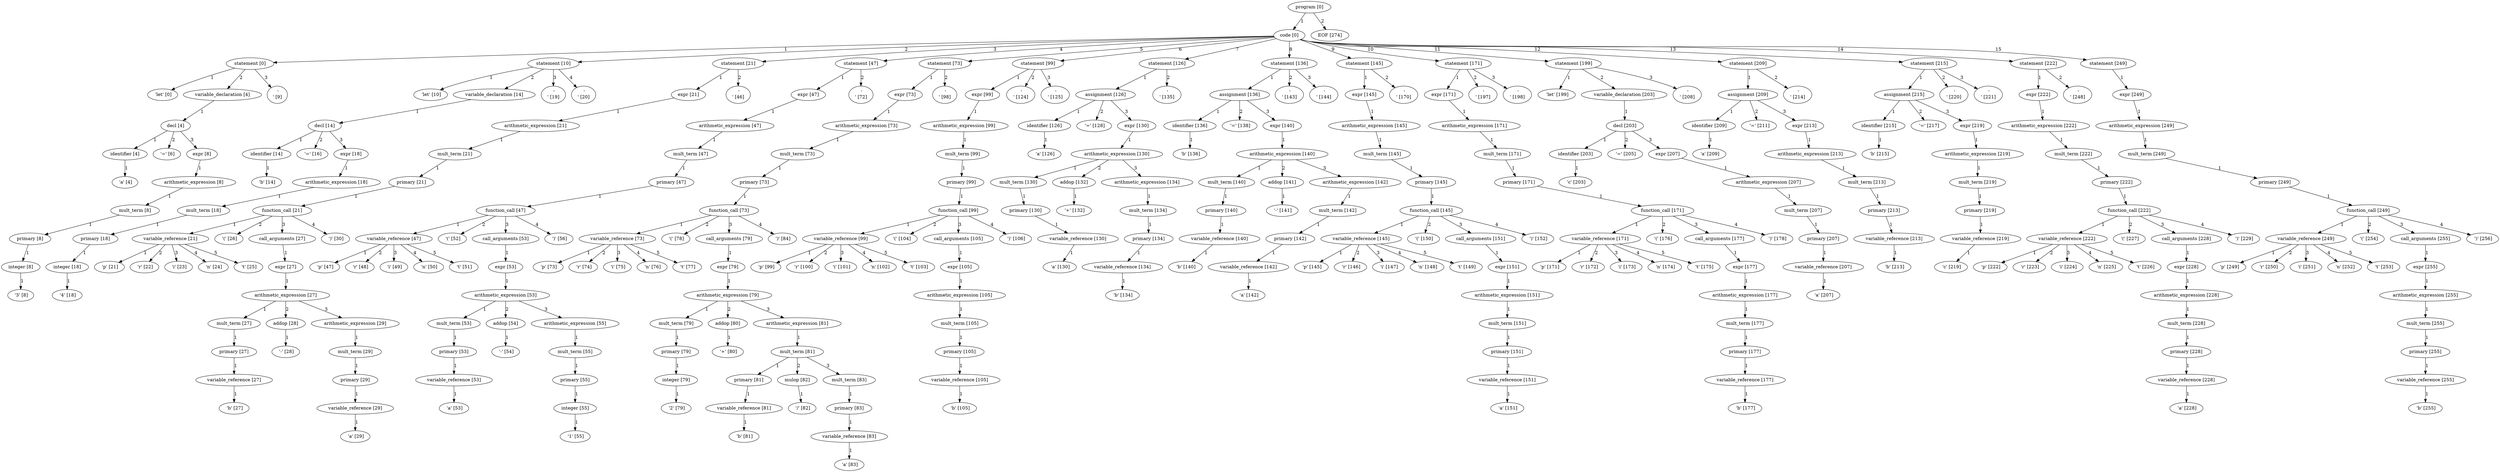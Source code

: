 digraph arpeggio_graph {
1929596372544 [label="program [0]"];
1929596372544->1929596372672 [label="1"]

1929596372672 [label="code [0]"];
1929596372672->1929595336640 [label="1"]

1929595336640 [label="statement [0]"];
1929595336640->1929593904928 [label="1"]

1929593904928 [label=" 'let' [0]"];
1929595336640->1929595338432 [label="2"]

1929595338432 [label="variable_declaration [4]"];
1929595338432->1929595338304 [label="1"]

1929595338304 [label="decl [4]"];
1929595338304->1929595335104 [label="1"]

1929595335104 [label="identifier [4]"];
1929595335104->1929595347232 [label="1"]

1929595347232 [label=" 'a' [4]"];
1929595338304->1929595347344 [label="2"]

1929595347344 [label=" '=' [6]"];
1929595338304->1929595338176 [label="3"]

1929595338176 [label="expr [8]"];
1929595338176->1929595338048 [label="1"]

1929595338048 [label="arithmetic_expression [8]"];
1929595338048->1929595337920 [label="1"]

1929595337920 [label="mult_term [8]"];
1929595337920->1929595337792 [label="1"]

1929595337792 [label="primary [8]"];
1929595337792->1929595337664 [label="1"]

1929595337664 [label="integer [8]"];
1929595337664->1929595348240 [label="1"]

1929595348240 [label=" '3' [8]"];
1929595336640->1929595348352 [label="3"]

1929595348352 [label=" '\n' [9]"];
1929596372672->1929595337152 [label="2"]

1929595337152 [label="statement [10]"];
1929595337152->1929595347792 [label="1"]

1929595347792 [label=" 'let' [10]"];
1929595337152->1929595552704 [label="2"]

1929595552704 [label="variable_declaration [14]"];
1929595552704->1929595552576 [label="1"]

1929595552576 [label="decl [14]"];
1929595552576->1929595336512 [label="1"]

1929595336512 [label="identifier [14]"];
1929595336512->1929595347568 [label="1"]

1929595347568 [label=" 'b' [14]"];
1929595552576->1929595347456 [label="2"]

1929595347456 [label=" '=' [16]"];
1929595552576->1929595552448 [label="3"]

1929595552448 [label="expr [18]"];
1929595552448->1929595552320 [label="1"]

1929595552320 [label="arithmetic_expression [18]"];
1929595552320->1929595552192 [label="1"]

1929595552192 [label="mult_term [18]"];
1929595552192->1929595552064 [label="1"]

1929595552064 [label="primary [18]"];
1929595552064->1929595551936 [label="1"]

1929595551936 [label="integer [18]"];
1929595551936->1929595348800 [label="1"]

1929595348800 [label=" '4' [18]"];
1929595337152->1929595348912 [label="3"]

1929595348912 [label=" '\n' [19]"];
1929595337152->1929595349024 [label="4"]

1929595349024 [label=" '\n' [20]"];
1929596372672->1929595336384 [label="3"]

1929595336384 [label="statement [21]"];
1929595336384->1929629725120 [label="1"]

1929629725120 [label="expr [21]"];
1929629725120->1929629724992 [label="1"]

1929629724992 [label="arithmetic_expression [21]"];
1929629724992->1929629724864 [label="1"]

1929629724864 [label="mult_term [21]"];
1929629724864->1929629724736 [label="1"]

1929629724736 [label="primary [21]"];
1929629724736->1929628438336 [label="1"]

1929628438336 [label="function_call [21]"];
1929628438336->1929626826048 [label="1"]

1929626826048 [label="variable_reference [21]"];
1929626826048->1929615965312 [label="1"]

1929615965312 [label=" 'p' [21]"];
1929626826048->1929615965424 [label="2"]

1929615965424 [label=" 'r' [22]"];
1929626826048->1929615965536 [label="3"]

1929615965536 [label=" 'i' [23]"];
1929626826048->1929615965648 [label="4"]

1929615965648 [label=" 'n' [24]"];
1929626826048->1929615965760 [label="5"]

1929615965760 [label=" 't' [25]"];
1929628438336->1929615965872 [label="2"]

1929615965872 [label=" '(' [26]"];
1929628438336->1929628438208 [label="3"]

1929628438208 [label="call_arguments [27]"];
1929628438208->1929628438080 [label="1"]

1929628438080 [label="expr [27]"];
1929628438080->1929628437952 [label="1"]

1929628437952 [label="arithmetic_expression [27]"];
1929628437952->1929628435776 [label="1"]

1929628435776 [label="mult_term [27]"];
1929628435776->1929628435648 [label="1"]

1929628435648 [label="primary [27]"];
1929628435648->1929628435520 [label="1"]

1929628435520 [label="variable_reference [27]"];
1929628435520->1929627391584 [label="1"]

1929627391584 [label=" 'b' [27]"];
1929628437952->1929628435904 [label="2"]

1929628435904 [label="addop [28]"];
1929628435904->1929627391696 [label="1"]

1929627391696 [label=" '-' [28]"];
1929628437952->1929628437824 [label="3"]

1929628437824 [label="arithmetic_expression [29]"];
1929628437824->1929628437696 [label="1"]

1929628437696 [label="mult_term [29]"];
1929628437696->1929628437568 [label="1"]

1929628437568 [label="primary [29]"];
1929628437568->1929628437440 [label="1"]

1929628437440 [label="variable_reference [29]"];
1929628437440->1929627392592 [label="1"]

1929627392592 [label=" 'a' [29]"];
1929628438336->1929627392704 [label="4"]

1929627392704 [label=" ')' [30]"];
1929595336384->1929627392816 [label="2"]

1929627392816 [label=" '\n' [46]"];
1929596372672->1929595336256 [label="4"]

1929595336256 [label="statement [47]"];
1929595336256->1929601973824 [label="1"]

1929601973824 [label="expr [47]"];
1929601973824->1929601973696 [label="1"]

1929601973696 [label="arithmetic_expression [47]"];
1929601973696->1929601973568 [label="1"]

1929601973568 [label="mult_term [47]"];
1929601973568->1929601973440 [label="1"]

1929601973440 [label="primary [47]"];
1929601973440->1929601973312 [label="1"]

1929601973312 [label="function_call [47]"];
1929601973312->1929599317568 [label="1"]

1929599317568 [label="variable_reference [47]"];
1929599317568->1929615814096 [label="1"]

1929615814096 [label=" 'p' [47]"];
1929599317568->1929615814208 [label="2"]

1929615814208 [label=" 'r' [48]"];
1929599317568->1929615814320 [label="3"]

1929615814320 [label=" 'i' [49]"];
1929599317568->1929615814432 [label="4"]

1929615814432 [label=" 'n' [50]"];
1929599317568->1929615814544 [label="5"]

1929615814544 [label=" 't' [51]"];
1929601973312->1929600892992 [label="2"]

1929600892992 [label=" '(' [52]"];
1929601973312->1929601973184 [label="3"]

1929601973184 [label="call_arguments [53]"];
1929601973184->1929601973056 [label="1"]

1929601973056 [label="expr [53]"];
1929601973056->1929601972928 [label="1"]

1929601972928 [label="arithmetic_expression [53]"];
1929601972928->1929601971264 [label="1"]

1929601971264 [label="mult_term [53]"];
1929601971264->1929601971136 [label="1"]

1929601971136 [label="primary [53]"];
1929601971136->1929601971008 [label="1"]

1929601971008 [label="variable_reference [53]"];
1929601971008->1929600894448 [label="1"]

1929600894448 [label=" 'a' [53]"];
1929601972928->1929601971392 [label="2"]

1929601971392 [label="addop [54]"];
1929601971392->1929600894560 [label="1"]

1929600894560 [label=" '-' [54]"];
1929601972928->1929601972800 [label="3"]

1929601972800 [label="arithmetic_expression [55]"];
1929601972800->1929601972672 [label="1"]

1929601972672 [label="mult_term [55]"];
1929601972672->1929601972544 [label="1"]

1929601972544 [label="primary [55]"];
1929601972544->1929601972416 [label="1"]

1929601972416 [label="integer [55]"];
1929601972416->1929600895008 [label="1"]

1929600895008 [label=" '1' [55]"];
1929601973312->1929600895120 [label="4"]

1929600895120 [label=" ')' [56]"];
1929595336256->1929600895232 [label="2"]

1929600895232 [label=" '\n' [72]"];
1929596372672->1929593943232 [label="5"]

1929593943232 [label="statement [73]"];
1929593943232->1929630363968 [label="1"]

1929630363968 [label="expr [73]"];
1929630363968->1929630363840 [label="1"]

1929630363840 [label="arithmetic_expression [73]"];
1929630363840->1929630363712 [label="1"]

1929630363712 [label="mult_term [73]"];
1929630363712->1929614933824 [label="1"]

1929614933824 [label="primary [73]"];
1929614933824->1929614933696 [label="1"]

1929614933696 [label="function_call [73]"];
1929614933696->1929615862848 [label="1"]

1929615862848 [label="variable_reference [73]"];
1929615862848->1929614012304 [label="1"]

1929614012304 [label=" 'p' [73]"];
1929615862848->1929626214464 [label="2"]

1929626214464 [label=" 'r' [74]"];
1929615862848->1929626214576 [label="3"]

1929626214576 [label=" 'i' [75]"];
1929615862848->1929626214688 [label="4"]

1929626214688 [label=" 'n' [76]"];
1929615862848->1929626214800 [label="5"]

1929626214800 [label=" 't' [77]"];
1929614933696->1929626214912 [label="2"]

1929626214912 [label=" '(' [78]"];
1929614933696->1929614933568 [label="3"]

1929614933568 [label="call_arguments [79]"];
1929614933568->1929614933440 [label="1"]

1929614933440 [label="expr [79]"];
1929614933440->1929614933312 [label="1"]

1929614933312 [label="arithmetic_expression [79]"];
1929614933312->1929625771840 [label="1"]

1929625771840 [label="mult_term [79]"];
1929625771840->1929625771712 [label="1"]

1929625771712 [label="primary [79]"];
1929625771712->1929625771584 [label="1"]

1929625771584 [label="integer [79]"];
1929625771584->1929626217040 [label="1"]

1929626217040 [label=" '2' [79]"];
1929614933312->1929614929984 [label="2"]

1929614929984 [label="addop [80]"];
1929614929984->1929626217152 [label="1"]

1929626217152 [label=" '+' [80]"];
1929614933312->1929614933184 [label="3"]

1929614933184 [label="arithmetic_expression [81]"];
1929614933184->1929614933056 [label="1"]

1929614933056 [label="mult_term [81]"];
1929614933056->1929614931904 [label="1"]

1929614931904 [label="primary [81]"];
1929614931904->1929614931776 [label="1"]

1929614931776 [label="variable_reference [81]"];
1929614931776->1929626218160 [label="1"]

1929626218160 [label=" 'b' [81]"];
1929614933056->1929614932032 [label="2"]

1929614932032 [label="mulop [82]"];
1929614932032->1929626218272 [label="1"]

1929626218272 [label=" '/' [82]"];
1929614933056->1929614932928 [label="3"]

1929614932928 [label="mult_term [83]"];
1929614932928->1929614932800 [label="1"]

1929614932800 [label="primary [83]"];
1929614932800->1929614932672 [label="1"]

1929614932672 [label="variable_reference [83]"];
1929614932672->1929630060832 [label="1"]

1929630060832 [label=" 'a' [83]"];
1929614933696->1929630060944 [label="4"]

1929630060944 [label=" ')' [84]"];
1929593943232->1929630061056 [label="2"]

1929630061056 [label=" '\n' [98]"];
1929596372672->1929595335744 [label="6"]

1929595335744 [label="statement [99]"];
1929595335744->1929614930752 [label="1"]

1929614930752 [label="expr [99]"];
1929614930752->1929614930880 [label="1"]

1929614930880 [label="arithmetic_expression [99]"];
1929614930880->1929614930112 [label="1"]

1929614930112 [label="mult_term [99]"];
1929614930112->1929614931136 [label="1"]

1929614931136 [label="primary [99]"];
1929614931136->1929614931264 [label="1"]

1929614931264 [label="function_call [99]"];
1929614931264->1929625771200 [label="1"]

1929625771200 [label="variable_reference [99]"];
1929625771200->1929615812864 [label="1"]

1929615812864 [label=" 'p' [99]"];
1929625771200->1929615812640 [label="2"]

1929615812640 [label=" 'r' [100]"];
1929625771200->1929615812192 [label="3"]

1929615812192 [label=" 'i' [101]"];
1929625771200->1929615812528 [label="4"]

1929615812528 [label=" 'n' [102]"];
1929625771200->1929615813088 [label="5"]

1929615813088 [label=" 't' [103]"];
1929614931264->1929615813536 [label="2"]

1929615813536 [label=" '(' [104]"];
1929614931264->1929614931392 [label="3"]

1929614931392 [label="call_arguments [105]"];
1929614931392->1929614930496 [label="1"]

1929614930496 [label="expr [105]"];
1929614930496->1929614930240 [label="1"]

1929614930240 [label="arithmetic_expression [105]"];
1929614930240->1929614930368 [label="1"]

1929614930368 [label="mult_term [105]"];
1929614930368->1929614931520 [label="1"]

1929614931520 [label="primary [105]"];
1929614931520->1929625771328 [label="1"]

1929625771328 [label="variable_reference [105]"];
1929625771328->1929600893552 [label="1"]

1929600893552 [label=" 'b' [105]"];
1929614931264->1929600893328 [label="4"]

1929600893328 [label=" ')' [106]"];
1929595335744->1929600893776 [label="2"]

1929600893776 [label=" '\n' [124]"];
1929595335744->1929600894112 [label="3"]

1929600894112 [label=" '\n' [125]"];
1929596372672->1929595337408 [label="7"]

1929595337408 [label="statement [126]"];
1929595337408->1929599679680 [label="1"]

1929599679680 [label="assignment [126]"];
1929599679680->1929595338560 [label="1"]

1929595338560 [label="identifier [126]"];
1929595338560->1929595350368 [label="1"]

1929595350368 [label=" 'a' [126]"];
1929599679680->1929595349920 [label="2"]

1929595349920 [label=" '=' [128]"];
1929599679680->1929599679552 [label="3"]

1929599679552 [label="expr [130]"];
1929599679552->1929599678016 [label="1"]

1929599678016 [label="arithmetic_expression [130]"];
1929599678016->1929595555520 [label="1"]

1929595555520 [label="mult_term [130]"];
1929595555520->1929595555392 [label="1"]

1929595555392 [label="primary [130]"];
1929595555392->1929595554240 [label="1"]

1929595554240 [label="variable_reference [130]"];
1929595554240->1929595350592 [label="1"]

1929595350592 [label=" 'a' [130]"];
1929599678016->1929595553344 [label="2"]

1929595553344 [label="addop [132]"];
1929595553344->1929595348128 [label="1"]

1929595348128 [label=" '+' [132]"];
1929599678016->1929599676736 [label="3"]

1929599676736 [label="arithmetic_expression [134]"];
1929599676736->1929599678656 [label="1"]

1929599678656 [label="mult_term [134]"];
1929599678656->1929599678528 [label="1"]

1929599678528 [label="primary [134]"];
1929599678528->1929599678784 [label="1"]

1929599678784 [label="variable_reference [134]"];
1929599678784->1929599362768 [label="1"]

1929599362768 [label=" 'b' [134]"];
1929595337408->1929599362432 [label="2"]

1929599362432 [label=" '\n' [135]"];
1929596372672->1929595337536 [label="8"]

1929595337536 [label="statement [136]"];
1929595337536->1929599678144 [label="1"]

1929599678144 [label="assignment [136]"];
1929599678144->1929595336128 [label="1"]

1929595336128 [label="identifier [136]"];
1929595336128->1929595350256 [label="1"]

1929595350256 [label=" 'b' [136]"];
1929599678144->1929595349808 [label="2"]

1929595349808 [label=" '=' [138]"];
1929599678144->1929599677120 [label="3"]

1929599677120 [label="expr [140]"];
1929599677120->1929599677760 [label="1"]

1929599677760 [label="arithmetic_expression [140]"];
1929599677760->1929595554624 [label="1"]

1929595554624 [label="mult_term [140]"];
1929595554624->1929595553600 [label="1"]

1929595553600 [label="primary [140]"];
1929595553600->1929595554880 [label="1"]

1929595554880 [label="variable_reference [140]"];
1929595554880->1929595350816 [label="1"]

1929595350816 [label=" 'b' [140]"];
1929599677760->1929595554112 [label="2"]

1929595554112 [label="addop [141]"];
1929595554112->1929595347680 [label="1"]

1929595347680 [label=" '-' [141]"];
1929599677760->1929599677504 [label="3"]

1929599677504 [label="arithmetic_expression [142]"];
1929599677504->1929599677248 [label="1"]

1929599677248 [label="mult_term [142]"];
1929599677248->1929599679936 [label="1"]

1929599679936 [label="primary [142]"];
1929599679936->1929599677376 [label="1"]

1929599677376 [label="variable_reference [142]"];
1929599677376->1929599363440 [label="1"]

1929599363440 [label=" 'a' [142]"];
1929595337536->1929599361088 [label="2"]

1929599361088 [label=" '\n' [143]"];
1929595337536->1929599362880 [label="3"]

1929599362880 [label=" '\n' [144]"];
1929596372672->1929593808192 [label="9"]

1929593808192 [label="statement [145]"];
1929593808192->1929629909568 [label="1"]

1929629909568 [label="expr [145]"];
1929629909568->1929629909440 [label="1"]

1929629909440 [label="arithmetic_expression [145]"];
1929629909440->1929629909312 [label="1"]

1929629909312 [label="mult_term [145]"];
1929629909312->1929629909184 [label="1"]

1929629909184 [label="primary [145]"];
1929629909184->1929629909056 [label="1"]

1929629909056 [label="function_call [145]"];
1929629909056->1929614931648 [label="1"]

1929614931648 [label="variable_reference [145]"];
1929614931648->1929600893888 [label="1"]

1929600893888 [label=" 'p' [145]"];
1929614931648->1929600893664 [label="2"]

1929600893664 [label=" 'r' [146]"];
1929614931648->1929600894224 [label="3"]

1929600894224 [label=" 'i' [147]"];
1929614931648->1929600894336 [label="4"]

1929600894336 [label=" 'n' [148]"];
1929614931648->1929600895344 [label="5"]

1929600895344 [label=" 't' [149]"];
1929629909056->1929600894896 [label="2"]

1929600894896 [label=" '(' [150]"];
1929629909056->1929630367552 [label="3"]

1929630367552 [label="call_arguments [151]"];
1929630367552->1929630367424 [label="1"]

1929630367424 [label="expr [151]"];
1929630367424->1929630367296 [label="1"]

1929630367296 [label="arithmetic_expression [151]"];
1929630367296->1929630367168 [label="1"]

1929630367168 [label="mult_term [151]"];
1929630367168->1929630367040 [label="1"]

1929630367040 [label="primary [151]"];
1929630367040->1929630366912 [label="1"]

1929630366912 [label="variable_reference [151]"];
1929630366912->1929614009728 [label="1"]

1929614009728 [label=" 'a' [151]"];
1929629909056->1929614010176 [label="4"]

1929614010176 [label=" ')' [152]"];
1929593808192->1929614008384 [label="2"]

1929614008384 [label=" '\n' [170]"];
1929596372672->1929593808576 [label="10"]

1929593808576 [label="statement [171]"];
1929593808576->1929629911488 [label="1"]

1929629911488 [label="expr [171]"];
1929629911488->1929629911360 [label="1"]

1929629911360 [label="arithmetic_expression [171]"];
1929629911360->1929629911232 [label="1"]

1929629911232 [label="mult_term [171]"];
1929629911232->1929629911104 [label="1"]

1929629911104 [label="primary [171]"];
1929629911104->1929629910976 [label="1"]

1929629910976 [label="function_call [171]"];
1929629910976->1929614932544 [label="1"]

1929614932544 [label="variable_reference [171]"];
1929614932544->1929600896688 [label="1"]

1929600896688 [label=" 'p' [171]"];
1929614932544->1929600896800 [label="2"]

1929600896800 [label=" 'r' [172]"];
1929614932544->1929600896912 [label="3"]

1929600896912 [label=" 'i' [173]"];
1929614932544->1929614010512 [label="4"]

1929614010512 [label=" 'n' [174]"];
1929614932544->1929614010400 [label="5"]

1929614010400 [label=" 't' [175]"];
1929629910976->1929614012192 [label="2"]

1929614012192 [label=" '(' [176]"];
1929629910976->1929629910848 [label="3"]

1929629910848 [label="call_arguments [177]"];
1929629910848->1929629910720 [label="1"]

1929629910720 [label="expr [177]"];
1929629910720->1929629910592 [label="1"]

1929629910592 [label="arithmetic_expression [177]"];
1929629910592->1929629910464 [label="1"]

1929629910464 [label="mult_term [177]"];
1929629910464->1929629910336 [label="1"]

1929629910336 [label="primary [177]"];
1929629910336->1929629910208 [label="1"]

1929629910208 [label="variable_reference [177]"];
1929629910208->1929614009840 [label="1"]

1929614009840 [label=" 'b' [177]"];
1929629910976->1929614010064 [label="4"]

1929614010064 [label=" ')' [178]"];
1929593808576->1929614010288 [label="2"]

1929614010288 [label=" '\n' [197]"];
1929593808576->1929614010736 [label="3"]

1929614010736 [label=" '\n' [198]"];
1929596372672->1929595335488 [label="11"]

1929595335488 [label="statement [199]"];
1929595335488->1929595349472 [label="1"]

1929595349472 [label=" 'let' [199]"];
1929595335488->1929599679424 [label="2"]

1929599679424 [label="variable_declaration [203]"];
1929599679424->1929599676608 [label="1"]

1929599676608 [label="decl [203]"];
1929599676608->1929593808064 [label="1"]

1929593808064 [label="identifier [203]"];
1929593808064->1929595348688 [label="1"]

1929595348688 [label=" 'c' [203]"];
1929599676608->1929595349248 [label="2"]

1929595349248 [label=" '=' [205]"];
1929599676608->1929599680192 [label="3"]

1929599680192 [label="expr [207]"];
1929599680192->1929599680320 [label="1"]

1929599680320 [label="arithmetic_expression [207]"];
1929599680320->1929599676480 [label="1"]

1929599676480 [label="mult_term [207]"];
1929599676480->1929599678272 [label="1"]

1929599678272 [label="primary [207]"];
1929599678272->1929595555648 [label="1"]

1929595555648 [label="variable_reference [207]"];
1929595555648->1929599363104 [label="1"]

1929599363104 [label=" 'a' [207]"];
1929595335488->1929599362544 [label="3"]

1929599362544 [label=" '\n' [208]"];
1929596372672->1929595335616 [label="12"]

1929595335616 [label="statement [209]"];
1929595335616->1929626828608 [label="1"]

1929626828608 [label="assignment [209]"];
1929626828608->1929595337024 [label="1"]

1929595337024 [label="identifier [209]"];
1929595337024->1929595349136 [label="1"]

1929595349136 [label=" 'a' [209]"];
1929626828608->1929595348576 [label="2"]

1929595348576 [label=" '=' [211]"];
1929626828608->1929626826560 [label="3"]

1929626826560 [label="expr [213]"];
1929626826560->1929599678400 [label="1"]

1929599678400 [label="arithmetic_expression [213]"];
1929599678400->1929599680064 [label="1"]

1929599680064 [label="mult_term [213]"];
1929599680064->1929599678912 [label="1"]

1929599678912 [label="primary [213]"];
1929599678912->1929599679040 [label="1"]

1929599679040 [label="variable_reference [213]"];
1929599679040->1929599363776 [label="1"]

1929599363776 [label=" 'b' [213]"];
1929595335616->1929599363216 [label="2"]

1929599363216 [label=" '\n' [214]"];
1929596372672->1929595337280 [label="13"]

1929595337280 [label="statement [215]"];
1929595337280->1929626826688 [label="1"]

1929626826688 [label="assignment [215]"];
1929626826688->1929595336896 [label="1"]

1929595336896 [label="identifier [215]"];
1929595336896->1929595348464 [label="1"]

1929595348464 [label=" 'b' [215]"];
1929626826688->1929595349696 [label="2"]

1929595349696 [label=" '=' [217]"];
1929626826688->1929626824896 [label="3"]

1929626824896 [label="expr [219]"];
1929626824896->1929626826304 [label="1"]

1929626826304 [label="arithmetic_expression [219]"];
1929626826304->1929626825536 [label="1"]

1929626825536 [label="mult_term [219]"];
1929626825536->1929626825664 [label="1"]

1929626825664 [label="primary [219]"];
1929626825664->1929626828096 [label="1"]

1929626828096 [label="variable_reference [219]"];
1929626828096->1929599364336 [label="1"]

1929599364336 [label=" 'c' [219]"];
1929595337280->1929599363888 [label="2"]

1929599363888 [label=" '\n' [220]"];
1929595337280->1929593338336 [label="3"]

1929593338336 [label=" '\n' [221]"];
1929596372672->1929599676992 [label="14"]

1929599676992 [label="statement [222]"];
1929599676992->1929616047552 [label="1"]

1929616047552 [label="expr [222]"];
1929616047552->1929616047424 [label="1"]

1929616047424 [label="arithmetic_expression [222]"];
1929616047424->1929616047296 [label="1"]

1929616047296 [label="mult_term [222]"];
1929616047296->1929616047168 [label="1"]

1929616047168 [label="primary [222]"];
1929616047168->1929616047040 [label="1"]

1929616047040 [label="function_call [222]"];
1929616047040->1929629911744 [label="1"]

1929629911744 [label="variable_reference [222]"];
1929629911744->1929614010624 [label="1"]

1929614010624 [label=" 'p' [222]"];
1929629911744->1929614011072 [label="2"]

1929614011072 [label=" 'r' [223]"];
1929629911744->1929614010960 [label="3"]

1929614010960 [label=" 'i' [224]"];
1929629911744->1929614011184 [label="4"]

1929614011184 [label=" 'n' [225]"];
1929629911744->1929614011408 [label="5"]

1929614011408 [label=" 't' [226]"];
1929616047040->1929614011856 [label="2"]

1929614011856 [label=" '(' [227]"];
1929616047040->1929616046912 [label="3"]

1929616046912 [label="call_arguments [228]"];
1929616046912->1929616046784 [label="1"]

1929616046784 [label="expr [228]"];
1929616046784->1929616046656 [label="1"]

1929616046656 [label="arithmetic_expression [228]"];
1929616046656->1929616046528 [label="1"]

1929616046528 [label="mult_term [228]"];
1929616046528->1929616046400 [label="1"]

1929616046400 [label="primary [228]"];
1929616046400->1929616046272 [label="1"]

1929616046272 [label="variable_reference [228]"];
1929616046272->1929626216144 [label="1"]

1929626216144 [label=" 'a' [228]"];
1929616047040->1929626216592 [label="4"]

1929626216592 [label=" ')' [229]"];
1929599676992->1929626216480 [label="2"]

1929626216480 [label=" '\n' [248]"];
1929596372672->1929596372416 [label="15"]

1929596372416 [label="statement [249]"];
1929596372416->1929596372288 [label="1"]

1929596372288 [label="expr [249]"];
1929596372288->1929596372160 [label="1"]

1929596372160 [label="arithmetic_expression [249]"];
1929596372160->1929596372032 [label="1"]

1929596372032 [label="mult_term [249]"];
1929596372032->1929596371904 [label="1"]

1929596371904 [label="primary [249]"];
1929596371904->1929596371776 [label="1"]

1929596371776 [label="function_call [249]"];
1929596371776->1929629912384 [label="1"]

1929629912384 [label="variable_reference [249]"];
1929629912384->1929626215248 [label="1"]

1929626215248 [label=" 'p' [249]"];
1929629912384->1929626215136 [label="2"]

1929626215136 [label=" 'r' [250]"];
1929629912384->1929626216368 [label="3"]

1929626216368 [label=" 'i' [251]"];
1929629912384->1929626216256 [label="4"]

1929626216256 [label=" 'n' [252]"];
1929629912384->1929626216816 [label="5"]

1929626216816 [label=" 't' [253]"];
1929596371776->1929626215360 [label="2"]

1929626215360 [label=" '(' [254]"];
1929596371776->1929596371648 [label="3"]

1929596371648 [label="call_arguments [255]"];
1929596371648->1929596371520 [label="1"]

1929596371520 [label="expr [255]"];
1929596371520->1929596371392 [label="1"]

1929596371392 [label="arithmetic_expression [255]"];
1929596371392->1929596371264 [label="1"]

1929596371264 [label="mult_term [255]"];
1929596371264->1929596371136 [label="1"]

1929596371136 [label="primary [255]"];
1929596371136->1929596371008 [label="1"]

1929596371008 [label="variable_reference [255]"];
1929596371008->1929626218048 [label="1"]

1929626218048 [label=" 'b' [255]"];
1929596371776->1929626218384 [label="4"]

1929626218384 [label=" ')' [256]"];
1929596372544->1929630060608 [label="2"]

1929630060608 [label="EOF [274]"];
}